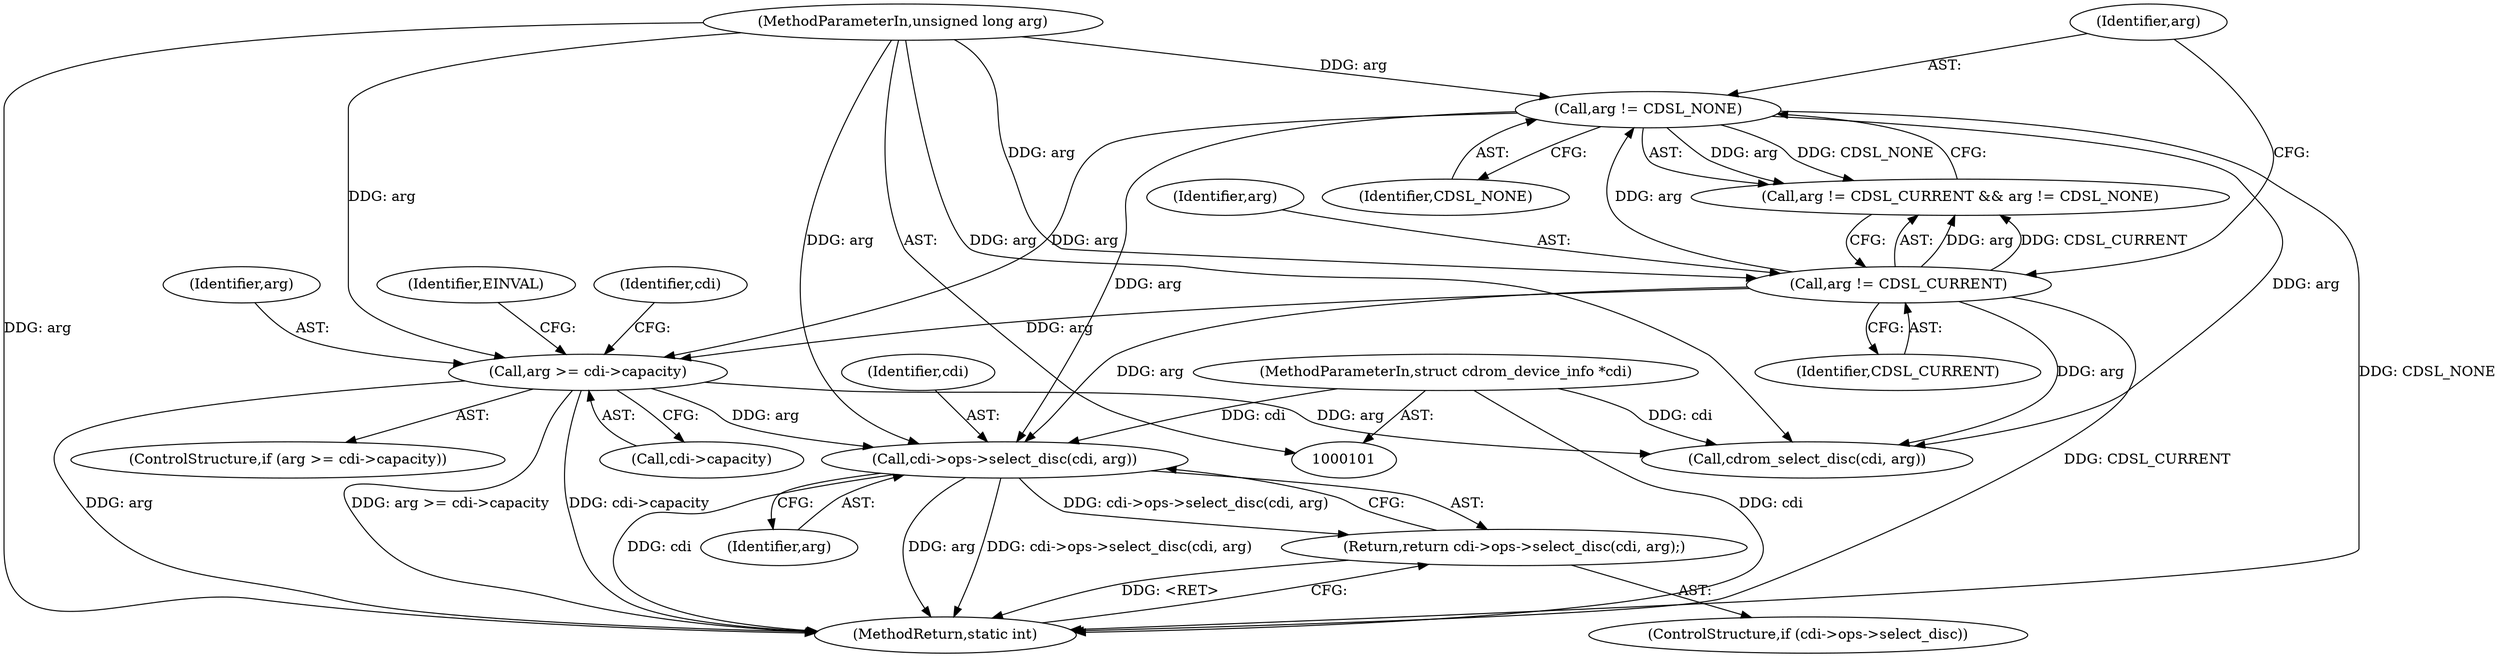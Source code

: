 digraph "0_linux_e4f3aa2e1e67bb48dfbaaf1cad59013d5a5bc276@pointer" {
"1000140" [label="(Call,cdi->ops->select_disc(cdi, arg))"];
"1000102" [label="(MethodParameterIn,struct cdrom_device_info *cdi)"];
"1000125" [label="(Call,arg >= cdi->capacity)"];
"1000120" [label="(Call,arg != CDSL_NONE)"];
"1000117" [label="(Call,arg != CDSL_CURRENT)"];
"1000103" [label="(MethodParameterIn,unsigned long arg)"];
"1000139" [label="(Return,return cdi->ops->select_disc(cdi, arg);)"];
"1000141" [label="(Identifier,cdi)"];
"1000142" [label="(Identifier,arg)"];
"1000117" [label="(Call,arg != CDSL_CURRENT)"];
"1000119" [label="(Identifier,CDSL_CURRENT)"];
"1000140" [label="(Call,cdi->ops->select_disc(cdi, arg))"];
"1000103" [label="(MethodParameterIn,unsigned long arg)"];
"1000118" [label="(Identifier,arg)"];
"1000136" [label="(Identifier,cdi)"];
"1000150" [label="(MethodReturn,static int)"];
"1000147" [label="(Call,cdrom_select_disc(cdi, arg))"];
"1000133" [label="(ControlStructure,if (cdi->ops->select_disc))"];
"1000122" [label="(Identifier,CDSL_NONE)"];
"1000126" [label="(Identifier,arg)"];
"1000102" [label="(MethodParameterIn,struct cdrom_device_info *cdi)"];
"1000132" [label="(Identifier,EINVAL)"];
"1000125" [label="(Call,arg >= cdi->capacity)"];
"1000116" [label="(Call,arg != CDSL_CURRENT && arg != CDSL_NONE)"];
"1000139" [label="(Return,return cdi->ops->select_disc(cdi, arg);)"];
"1000120" [label="(Call,arg != CDSL_NONE)"];
"1000127" [label="(Call,cdi->capacity)"];
"1000121" [label="(Identifier,arg)"];
"1000124" [label="(ControlStructure,if (arg >= cdi->capacity))"];
"1000140" -> "1000139"  [label="AST: "];
"1000140" -> "1000142"  [label="CFG: "];
"1000141" -> "1000140"  [label="AST: "];
"1000142" -> "1000140"  [label="AST: "];
"1000139" -> "1000140"  [label="CFG: "];
"1000140" -> "1000150"  [label="DDG: arg"];
"1000140" -> "1000150"  [label="DDG: cdi->ops->select_disc(cdi, arg)"];
"1000140" -> "1000150"  [label="DDG: cdi"];
"1000140" -> "1000139"  [label="DDG: cdi->ops->select_disc(cdi, arg)"];
"1000102" -> "1000140"  [label="DDG: cdi"];
"1000125" -> "1000140"  [label="DDG: arg"];
"1000120" -> "1000140"  [label="DDG: arg"];
"1000117" -> "1000140"  [label="DDG: arg"];
"1000103" -> "1000140"  [label="DDG: arg"];
"1000102" -> "1000101"  [label="AST: "];
"1000102" -> "1000150"  [label="DDG: cdi"];
"1000102" -> "1000147"  [label="DDG: cdi"];
"1000125" -> "1000124"  [label="AST: "];
"1000125" -> "1000127"  [label="CFG: "];
"1000126" -> "1000125"  [label="AST: "];
"1000127" -> "1000125"  [label="AST: "];
"1000132" -> "1000125"  [label="CFG: "];
"1000136" -> "1000125"  [label="CFG: "];
"1000125" -> "1000150"  [label="DDG: arg"];
"1000125" -> "1000150"  [label="DDG: arg >= cdi->capacity"];
"1000125" -> "1000150"  [label="DDG: cdi->capacity"];
"1000120" -> "1000125"  [label="DDG: arg"];
"1000117" -> "1000125"  [label="DDG: arg"];
"1000103" -> "1000125"  [label="DDG: arg"];
"1000125" -> "1000147"  [label="DDG: arg"];
"1000120" -> "1000116"  [label="AST: "];
"1000120" -> "1000122"  [label="CFG: "];
"1000121" -> "1000120"  [label="AST: "];
"1000122" -> "1000120"  [label="AST: "];
"1000116" -> "1000120"  [label="CFG: "];
"1000120" -> "1000150"  [label="DDG: CDSL_NONE"];
"1000120" -> "1000116"  [label="DDG: arg"];
"1000120" -> "1000116"  [label="DDG: CDSL_NONE"];
"1000117" -> "1000120"  [label="DDG: arg"];
"1000103" -> "1000120"  [label="DDG: arg"];
"1000120" -> "1000147"  [label="DDG: arg"];
"1000117" -> "1000116"  [label="AST: "];
"1000117" -> "1000119"  [label="CFG: "];
"1000118" -> "1000117"  [label="AST: "];
"1000119" -> "1000117"  [label="AST: "];
"1000121" -> "1000117"  [label="CFG: "];
"1000116" -> "1000117"  [label="CFG: "];
"1000117" -> "1000150"  [label="DDG: CDSL_CURRENT"];
"1000117" -> "1000116"  [label="DDG: arg"];
"1000117" -> "1000116"  [label="DDG: CDSL_CURRENT"];
"1000103" -> "1000117"  [label="DDG: arg"];
"1000117" -> "1000147"  [label="DDG: arg"];
"1000103" -> "1000101"  [label="AST: "];
"1000103" -> "1000150"  [label="DDG: arg"];
"1000103" -> "1000147"  [label="DDG: arg"];
"1000139" -> "1000133"  [label="AST: "];
"1000150" -> "1000139"  [label="CFG: "];
"1000139" -> "1000150"  [label="DDG: <RET>"];
}
